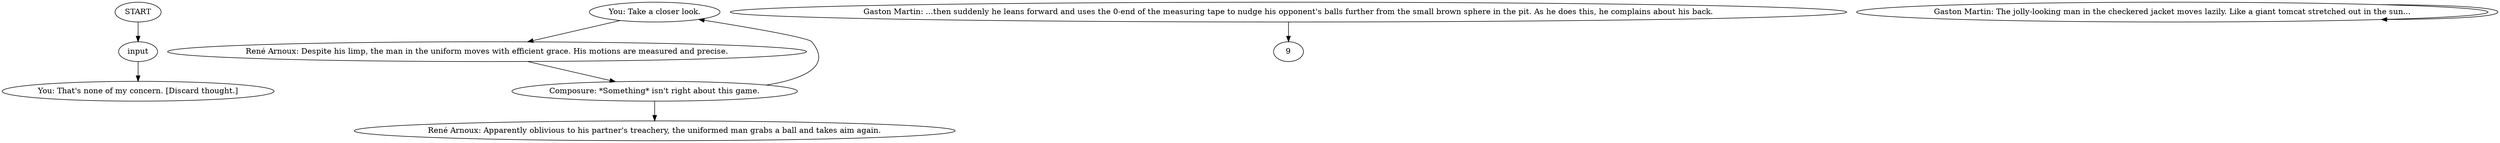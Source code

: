 # PLAZA ORB / gaston cheating
# Cheating!
# ==================================================
digraph G {
	  0 [label="START"];
	  1 [label="input"];
	  2 [label="You: Take a closer look."];
	  3 [label="René Arnoux: Despite his limp, the man in the uniform moves with efficient grace. His motions are measured and precise."];
	  4 [label="Gaston Martin: ...then suddenly he leans forward and uses the 0-end of the measuring tape to nudge his opponent's balls further from the small brown sphere in the pit. As he does this, he complains about his back."];
	  5 [label="Gaston Martin: The jolly-looking man in the checkered jacket moves lazily. Like a giant tomcat stretched out in the sun..."];
	  6 [label="Composure: *Something* isn't right about this game."];
	  7 [label="You: That's none of my concern. [Discard thought.]"];
	  8 [label="René Arnoux: Apparently oblivious to his partner's treachery, the uniformed man grabs a ball and takes aim again."];
	  0 -> 1
	  1 -> 7
	  2 -> 3
	  3 -> 6
	  4 -> 9
	  5 -> 5
	  6 -> 8
	  6 -> 2
}

